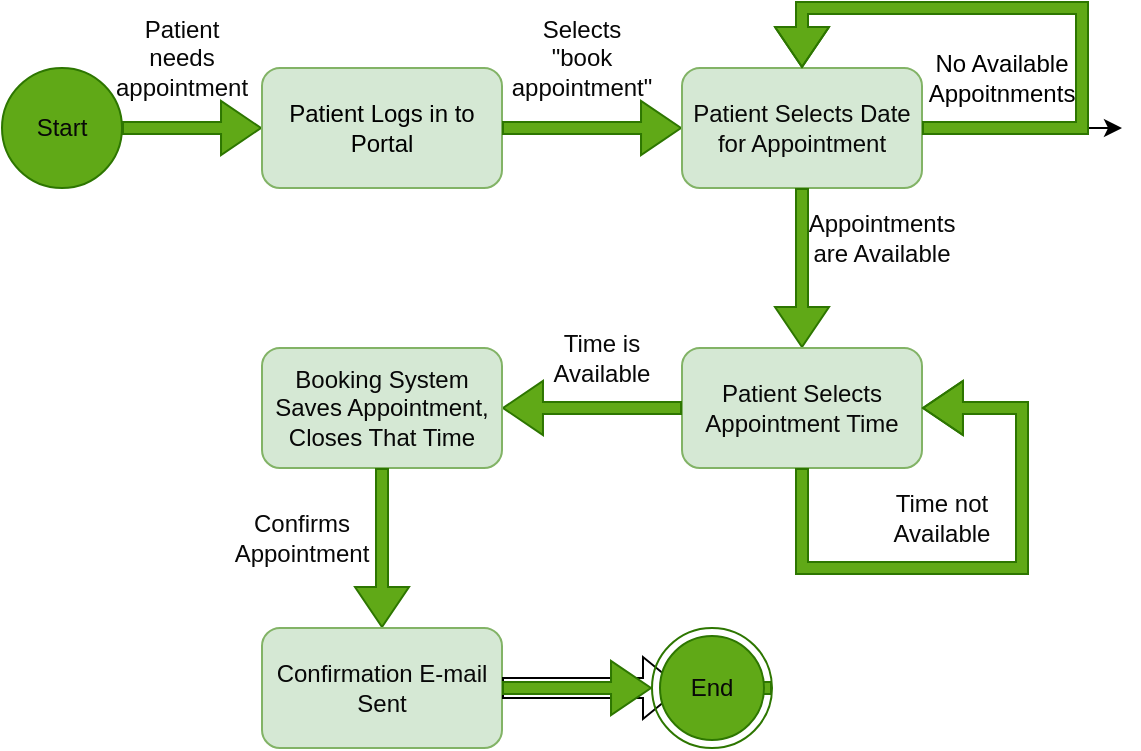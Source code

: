 <mxfile version="22.0.2" type="device">
  <diagram name="Page-1" id="YkoWRg1L2tGlg1l6GDWs">
    <mxGraphModel dx="462" dy="764" grid="1" gridSize="10" guides="1" tooltips="1" connect="1" arrows="1" fold="1" page="1" pageScale="1" pageWidth="850" pageHeight="1100" background="#ffffff" math="0" shadow="0">
      <root>
        <mxCell id="0" />
        <mxCell id="1" parent="0" />
        <mxCell id="X7C85epqWKZiOmlNr3X5-1" value="" style="ellipse;whiteSpace=wrap;html=1;aspect=fixed;fillColor=#60a917;fontColor=#ffffff;strokeColor=#2D7600;" vertex="1" parent="1">
          <mxGeometry x="40" y="40" width="60" height="60" as="geometry" />
        </mxCell>
        <mxCell id="X7C85epqWKZiOmlNr3X5-2" value="" style="shape=flexArrow;endArrow=classic;html=1;rounded=0;exitX=1;exitY=0.5;exitDx=0;exitDy=0;fillColor=#60a917;strokeColor=#2D7600;width=6;endSize=6.33;" edge="1" parent="1" source="X7C85epqWKZiOmlNr3X5-1">
          <mxGeometry width="50" height="50" relative="1" as="geometry">
            <mxPoint x="220" y="420" as="sourcePoint" />
            <mxPoint x="170" y="70" as="targetPoint" />
          </mxGeometry>
        </mxCell>
        <mxCell id="X7C85epqWKZiOmlNr3X5-3" value="Patient Logs in to Portal" style="rounded=1;whiteSpace=wrap;html=1;fillColor=#d5e8d4;strokeColor=#82b366;fontColor=#000000;" vertex="1" parent="1">
          <mxGeometry x="170" y="40" width="120" height="60" as="geometry" />
        </mxCell>
        <mxCell id="X7C85epqWKZiOmlNr3X5-4" value="" style="shape=flexArrow;endArrow=classic;html=1;rounded=0;fillColor=#60a917;strokeColor=#2D7600;width=6;endSize=6.33;" edge="1" parent="1" source="X7C85epqWKZiOmlNr3X5-3">
          <mxGeometry width="50" height="50" relative="1" as="geometry">
            <mxPoint x="360" y="80" as="sourcePoint" />
            <mxPoint x="380" y="70" as="targetPoint" />
          </mxGeometry>
        </mxCell>
        <mxCell id="X7C85epqWKZiOmlNr3X5-7" value="" style="edgeStyle=orthogonalEdgeStyle;rounded=0;orthogonalLoop=1;jettySize=auto;html=1;" edge="1" parent="1" source="X7C85epqWKZiOmlNr3X5-5">
          <mxGeometry relative="1" as="geometry">
            <mxPoint x="600" y="70" as="targetPoint" />
          </mxGeometry>
        </mxCell>
        <mxCell id="X7C85epqWKZiOmlNr3X5-5" value="&lt;font color=&quot;#080808&quot;&gt;Patient Selects Date for Appointment&lt;/font&gt;" style="rounded=1;whiteSpace=wrap;html=1;fillColor=#d5e8d4;strokeColor=#82b366;" vertex="1" parent="1">
          <mxGeometry x="380" y="40" width="120" height="60" as="geometry" />
        </mxCell>
        <mxCell id="X7C85epqWKZiOmlNr3X5-8" value="" style="shape=flexArrow;endArrow=classic;html=1;rounded=0;exitX=1;exitY=0.5;exitDx=0;exitDy=0;fillColor=#60a917;strokeColor=#2D7600;width=6;endSize=6.33;entryX=0.5;entryY=0;entryDx=0;entryDy=0;entryPerimeter=0;" edge="1" parent="1" source="X7C85epqWKZiOmlNr3X5-5" target="X7C85epqWKZiOmlNr3X5-5">
          <mxGeometry width="50" height="50" relative="1" as="geometry">
            <mxPoint x="660" y="80" as="sourcePoint" />
            <mxPoint x="410" y="10" as="targetPoint" />
            <Array as="points">
              <mxPoint x="580" y="70" />
              <mxPoint x="580" y="10" />
              <mxPoint x="440" y="10" />
            </Array>
          </mxGeometry>
        </mxCell>
        <mxCell id="X7C85epqWKZiOmlNr3X5-10" value="" style="shape=flexArrow;endArrow=classic;html=1;rounded=0;exitX=0.5;exitY=1;exitDx=0;exitDy=0;fillColor=#60a917;strokeColor=#2D7600;width=6;endSize=6.33;" edge="1" parent="1" source="X7C85epqWKZiOmlNr3X5-5">
          <mxGeometry width="50" height="50" relative="1" as="geometry">
            <mxPoint x="600" y="220" as="sourcePoint" />
            <mxPoint x="440" y="180" as="targetPoint" />
          </mxGeometry>
        </mxCell>
        <mxCell id="X7C85epqWKZiOmlNr3X5-11" value="&lt;font color=&quot;#080808&quot;&gt;Patient Selects Appointment Time&lt;/font&gt;" style="rounded=1;whiteSpace=wrap;html=1;fillColor=#d5e8d4;strokeColor=#82b366;" vertex="1" parent="1">
          <mxGeometry x="380" y="180" width="120" height="60" as="geometry" />
        </mxCell>
        <mxCell id="X7C85epqWKZiOmlNr3X5-12" value="" style="shape=flexArrow;endArrow=classic;html=1;rounded=0;exitX=0;exitY=0.5;exitDx=0;exitDy=0;fillColor=#60a917;strokeColor=#2D7600;width=6;endSize=6.33;" edge="1" parent="1" source="X7C85epqWKZiOmlNr3X5-11" target="X7C85epqWKZiOmlNr3X5-13">
          <mxGeometry width="50" height="50" relative="1" as="geometry">
            <mxPoint x="260" y="390" as="sourcePoint" />
            <mxPoint x="280" y="210" as="targetPoint" />
          </mxGeometry>
        </mxCell>
        <mxCell id="X7C85epqWKZiOmlNr3X5-13" value="&lt;font color=&quot;#080808&quot;&gt;Booking System Saves Appointment, Closes That Time&lt;/font&gt;" style="rounded=1;whiteSpace=wrap;html=1;fillColor=#d5e8d4;strokeColor=#82b366;" vertex="1" parent="1">
          <mxGeometry x="170" y="180" width="120" height="60" as="geometry" />
        </mxCell>
        <mxCell id="X7C85epqWKZiOmlNr3X5-14" value="" style="shape=flexArrow;endArrow=classic;html=1;rounded=0;fillColor=#60a917;strokeColor=#2D7600;width=6;endSize=6.33;" edge="1" parent="1" source="X7C85epqWKZiOmlNr3X5-13" target="X7C85epqWKZiOmlNr3X5-15">
          <mxGeometry width="50" height="50" relative="1" as="geometry">
            <mxPoint x="240" y="350" as="sourcePoint" />
            <mxPoint x="230" y="350" as="targetPoint" />
          </mxGeometry>
        </mxCell>
        <mxCell id="X7C85epqWKZiOmlNr3X5-15" value="&lt;font color=&quot;#080808&quot;&gt;Confirmation E-mail Sent&lt;/font&gt;" style="rounded=1;whiteSpace=wrap;html=1;fillColor=#d5e8d4;strokeColor=#82b366;" vertex="1" parent="1">
          <mxGeometry x="170" y="320" width="120" height="60" as="geometry" />
        </mxCell>
        <mxCell id="X7C85epqWKZiOmlNr3X5-16" value="&lt;font color=&quot;#080808&quot;&gt;Patient needs appointment&lt;/font&gt;" style="text;html=1;strokeColor=none;fillColor=none;align=center;verticalAlign=middle;whiteSpace=wrap;rounded=0;" vertex="1" parent="1">
          <mxGeometry x="100" y="20" width="60" height="30" as="geometry" />
        </mxCell>
        <mxCell id="X7C85epqWKZiOmlNr3X5-17" value="&lt;font color=&quot;#080808&quot;&gt;Selects &quot;book appointment&quot;&lt;/font&gt;" style="text;html=1;strokeColor=none;fillColor=none;align=center;verticalAlign=middle;whiteSpace=wrap;rounded=0;" vertex="1" parent="1">
          <mxGeometry x="300" y="20" width="60" height="30" as="geometry" />
        </mxCell>
        <mxCell id="X7C85epqWKZiOmlNr3X5-18" value="No Available Appoitnments" style="text;html=1;strokeColor=none;fillColor=none;align=center;verticalAlign=middle;whiteSpace=wrap;rounded=0;fontColor=#000000;" vertex="1" parent="1">
          <mxGeometry x="510" y="30" width="60" height="30" as="geometry" />
        </mxCell>
        <mxCell id="X7C85epqWKZiOmlNr3X5-19" value="&lt;p&gt;&lt;font color=&quot;#080808&quot;&gt;Appointments are Available&lt;/font&gt;&lt;/p&gt;" style="text;html=1;strokeColor=none;fillColor=none;align=center;verticalAlign=middle;whiteSpace=wrap;rounded=0;" vertex="1" parent="1">
          <mxGeometry x="450" y="110" width="60" height="30" as="geometry" />
        </mxCell>
        <mxCell id="X7C85epqWKZiOmlNr3X5-20" value="Time is Available" style="text;html=1;strokeColor=none;fillColor=none;align=center;verticalAlign=middle;whiteSpace=wrap;rounded=0;fontColor=#080808;" vertex="1" parent="1">
          <mxGeometry x="310" y="170" width="60" height="30" as="geometry" />
        </mxCell>
        <mxCell id="X7C85epqWKZiOmlNr3X5-21" value="" style="shape=flexArrow;endArrow=classic;html=1;rounded=0;fillColor=#60a917;strokeColor=#2D7600;width=6;endSize=6.33;" edge="1" parent="1" source="X7C85epqWKZiOmlNr3X5-11" target="X7C85epqWKZiOmlNr3X5-11">
          <mxGeometry width="50" height="50" relative="1" as="geometry">
            <mxPoint x="520" y="470" as="sourcePoint" />
            <mxPoint x="540" y="200" as="targetPoint" />
            <Array as="points">
              <mxPoint x="440" y="290" />
              <mxPoint x="550" y="290" />
              <mxPoint x="550" y="210" />
            </Array>
          </mxGeometry>
        </mxCell>
        <mxCell id="X7C85epqWKZiOmlNr3X5-22" value="Time not Available" style="text;html=1;strokeColor=none;fillColor=none;align=center;verticalAlign=middle;whiteSpace=wrap;rounded=0;fontColor=#080808;" vertex="1" parent="1">
          <mxGeometry x="480" y="250" width="60" height="30" as="geometry" />
        </mxCell>
        <mxCell id="X7C85epqWKZiOmlNr3X5-23" value="Confirms Appointment" style="text;html=1;strokeColor=none;fillColor=none;align=center;verticalAlign=middle;whiteSpace=wrap;rounded=0;fontColor=#080808;" vertex="1" parent="1">
          <mxGeometry x="160" y="260" width="60" height="30" as="geometry" />
        </mxCell>
        <mxCell id="X7C85epqWKZiOmlNr3X5-25" value="" style="shape=flexArrow;endArrow=classic;html=1;rounded=0;" edge="1" parent="1" source="X7C85epqWKZiOmlNr3X5-15">
          <mxGeometry width="50" height="50" relative="1" as="geometry">
            <mxPoint x="570" y="400" as="sourcePoint" />
            <mxPoint x="380" y="350" as="targetPoint" />
          </mxGeometry>
        </mxCell>
        <mxCell id="X7C85epqWKZiOmlNr3X5-26" value="" style="shape=flexArrow;endArrow=classic;html=1;rounded=0;exitX=1;exitY=0.5;exitDx=0;exitDy=0;fillColor=#60a917;strokeColor=#2D7600;width=6;endSize=6.33;" edge="1" parent="1" source="X7C85epqWKZiOmlNr3X5-27">
          <mxGeometry width="50" height="50" relative="1" as="geometry">
            <mxPoint x="390" y="370" as="sourcePoint" />
            <mxPoint x="390" y="350" as="targetPoint" />
          </mxGeometry>
        </mxCell>
        <mxCell id="X7C85epqWKZiOmlNr3X5-28" value="" style="shape=flexArrow;endArrow=classic;html=1;rounded=0;exitX=1;exitY=0.5;exitDx=0;exitDy=0;fillColor=#60a917;strokeColor=#2D7600;width=6;endSize=6.33;" edge="1" parent="1" source="X7C85epqWKZiOmlNr3X5-15" target="X7C85epqWKZiOmlNr3X5-27">
          <mxGeometry width="50" height="50" relative="1" as="geometry">
            <mxPoint x="290" y="350" as="sourcePoint" />
            <mxPoint x="390" y="350" as="targetPoint" />
          </mxGeometry>
        </mxCell>
        <mxCell id="X7C85epqWKZiOmlNr3X5-27" value="" style="ellipse;html=1;shape=endState;fillColor=#60a917;strokeColor=#2D7600;fontColor=#ffffff;" vertex="1" parent="1">
          <mxGeometry x="365" y="320" width="60" height="60" as="geometry" />
        </mxCell>
        <mxCell id="X7C85epqWKZiOmlNr3X5-29" value="Start" style="text;html=1;strokeColor=none;fillColor=none;align=center;verticalAlign=middle;whiteSpace=wrap;rounded=0;fontColor=#080808;" vertex="1" parent="1">
          <mxGeometry x="40" y="55" width="60" height="30" as="geometry" />
        </mxCell>
        <mxCell id="X7C85epqWKZiOmlNr3X5-30" value="End" style="text;html=1;strokeColor=none;fillColor=none;align=center;verticalAlign=middle;whiteSpace=wrap;rounded=0;fontColor=#080808;" vertex="1" parent="1">
          <mxGeometry x="365" y="335" width="60" height="30" as="geometry" />
        </mxCell>
      </root>
    </mxGraphModel>
  </diagram>
</mxfile>
